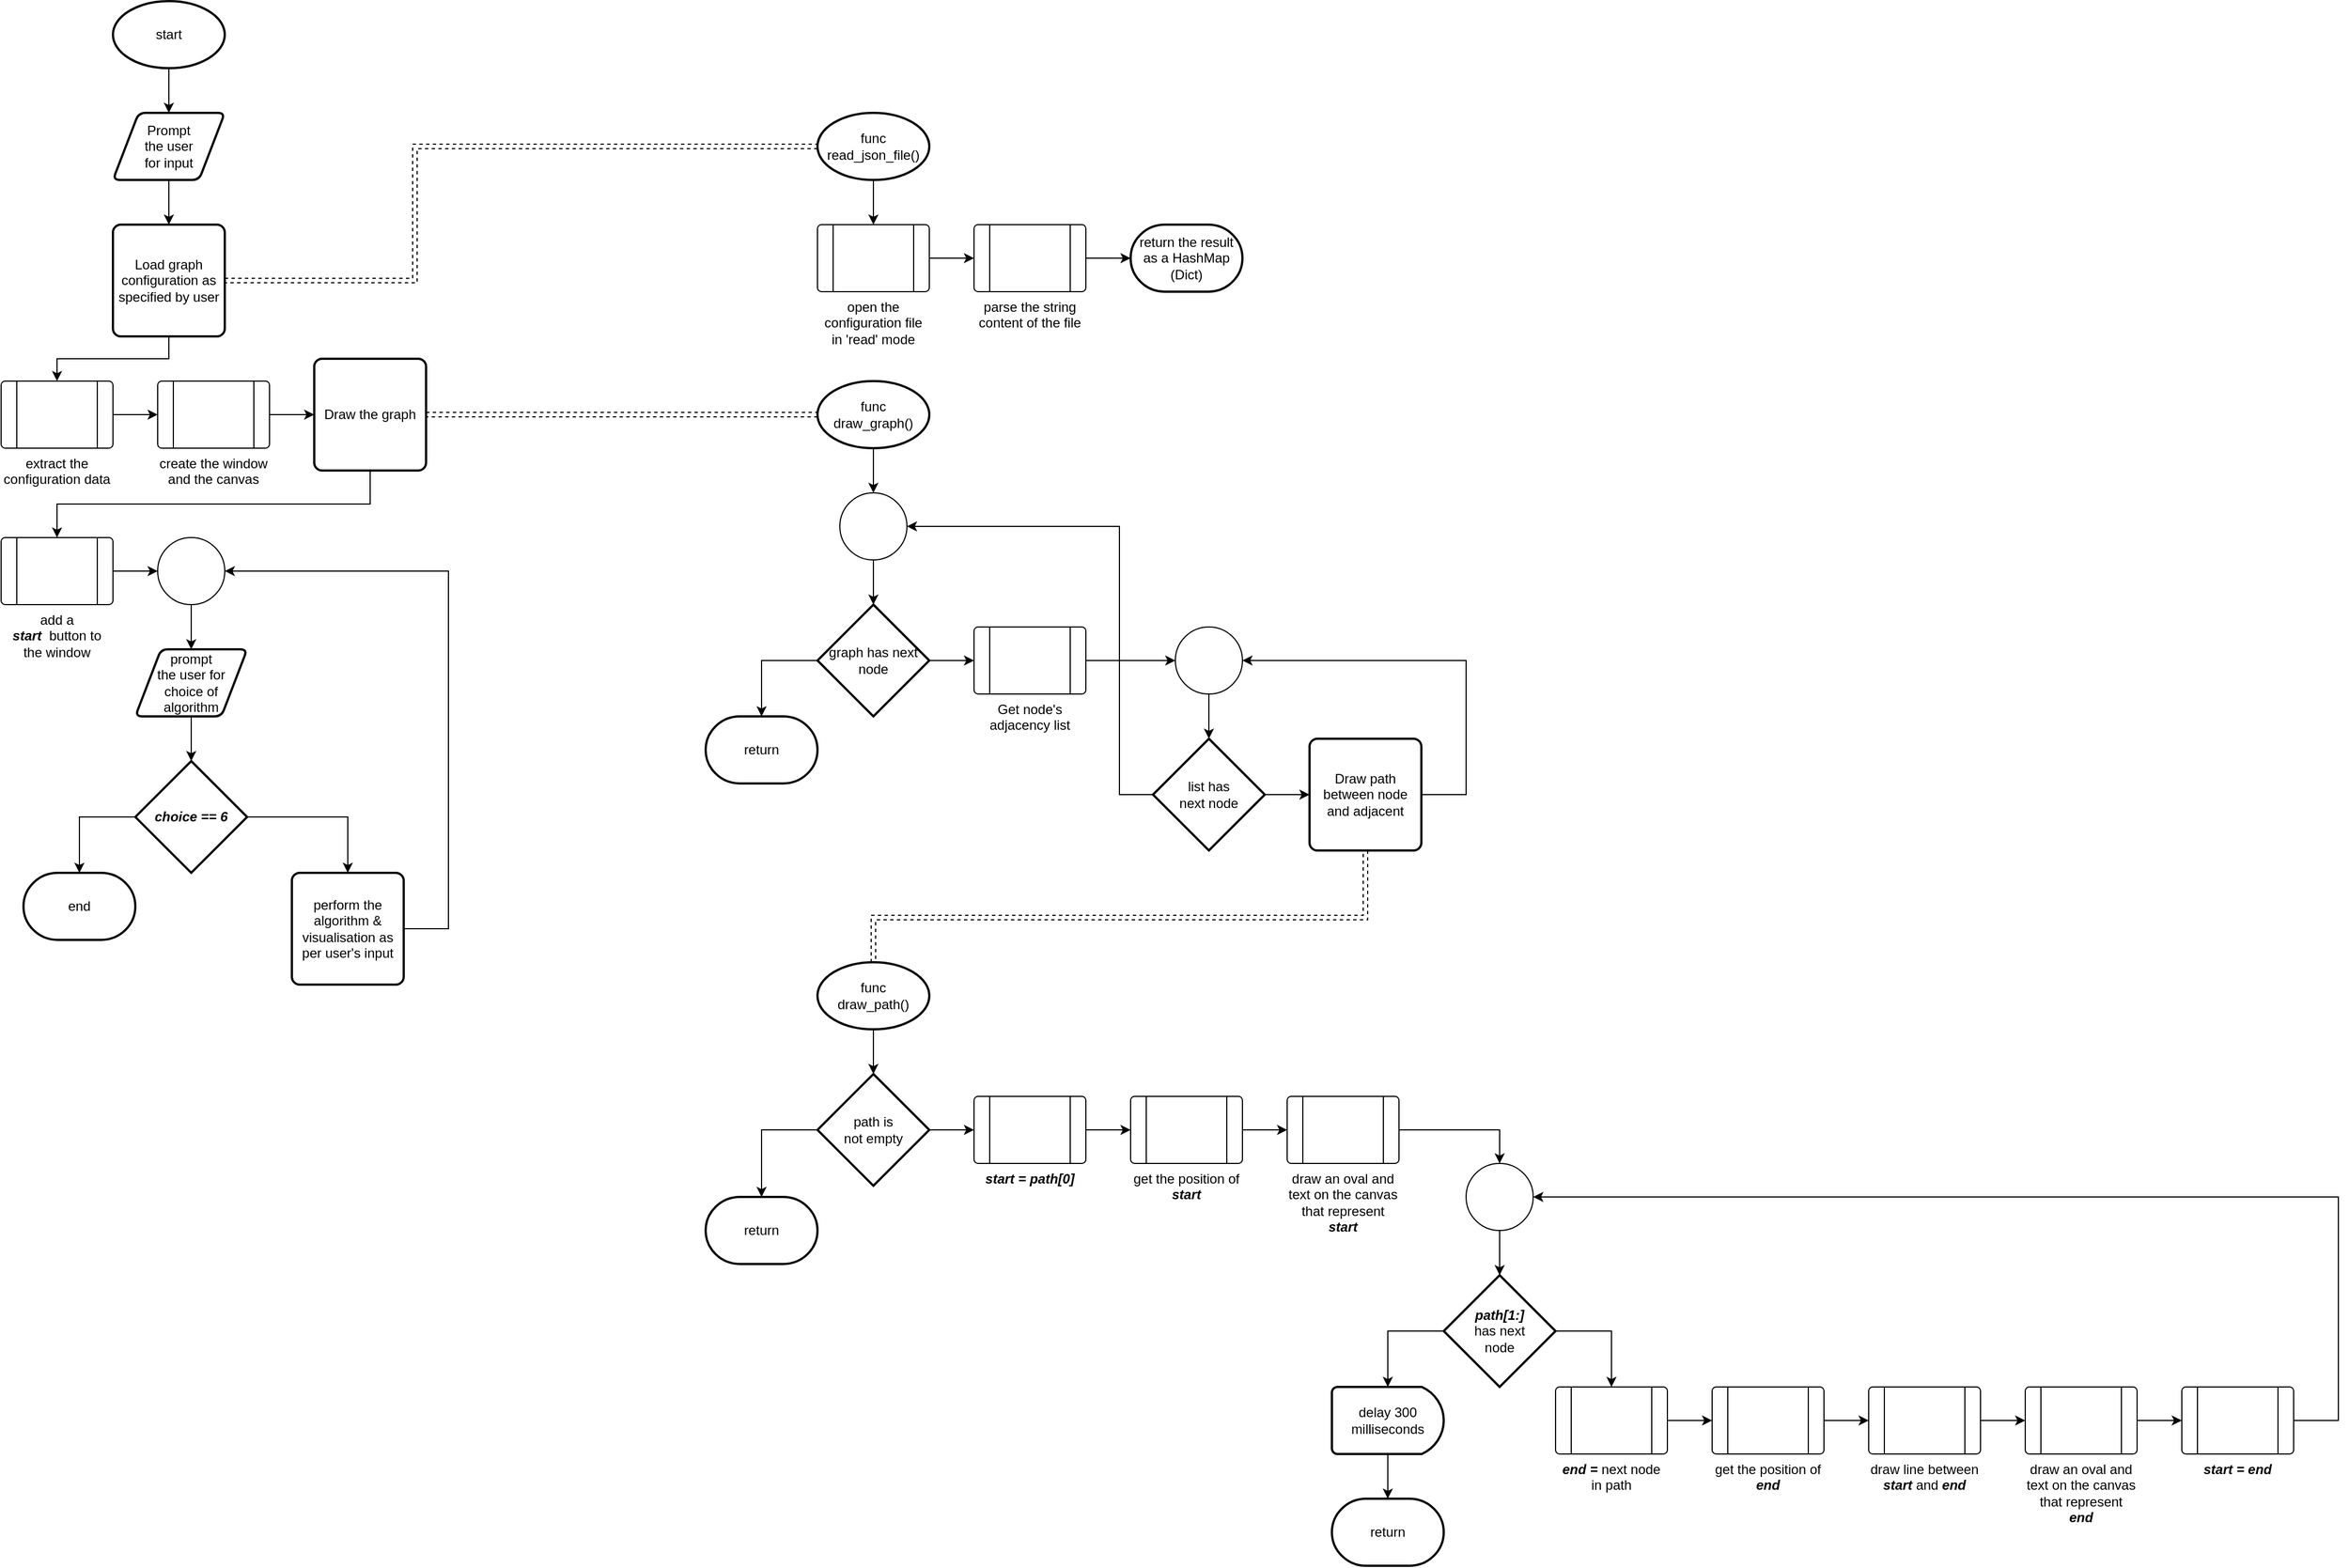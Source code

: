 <mxfile version="13.0.3" type="device"><diagram id="6Xcr9MuuV6kdoOuu3C4A" name="Page-1"><mxGraphModel dx="677" dy="388" grid="1" gridSize="10" guides="1" tooltips="1" connect="1" arrows="1" fold="1" page="1" pageScale="1" pageWidth="3300" pageHeight="2339" math="0" shadow="0"><root><mxCell id="0"/><mxCell id="1" parent="0"/><mxCell id="RHIL8yAoV3_7BZj96_1_-6" style="edgeStyle=orthogonalEdgeStyle;rounded=0;orthogonalLoop=1;jettySize=auto;html=1;dashed=1;shape=link;" edge="1" parent="1" source="RHIL8yAoV3_7BZj96_1_-4" target="RHIL8yAoV3_7BZj96_1_-17"><mxGeometry relative="1" as="geometry"><mxPoint x="680" y="330.034" as="targetPoint"/><Array as="points"><mxPoint x="560" y="430"/><mxPoint x="560" y="310"/></Array></mxGeometry></mxCell><mxCell id="RHIL8yAoV3_7BZj96_1_-19" style="edgeStyle=orthogonalEdgeStyle;rounded=0;orthogonalLoop=1;jettySize=auto;html=1;" edge="1" parent="1" source="RHIL8yAoV3_7BZj96_1_-4" target="RHIL8yAoV3_7BZj96_1_-18"><mxGeometry relative="1" as="geometry"/></mxCell><mxCell id="RHIL8yAoV3_7BZj96_1_-4" value="&lt;span&gt;Load graph configuration as specified by user&lt;/span&gt;" style="rounded=1;whiteSpace=wrap;html=1;absoluteArcSize=1;arcSize=14;strokeWidth=2;" vertex="1" parent="1"><mxGeometry x="290" y="380" width="100" height="100" as="geometry"/></mxCell><mxCell id="RHIL8yAoV3_7BZj96_1_-10" style="edgeStyle=orthogonalEdgeStyle;rounded=0;orthogonalLoop=1;jettySize=auto;html=1;" edge="1" parent="1" source="RHIL8yAoV3_7BZj96_1_-17" target="RHIL8yAoV3_7BZj96_1_-9"><mxGeometry relative="1" as="geometry"><mxPoint x="970" y="340.0" as="sourcePoint"/></mxGeometry></mxCell><mxCell id="RHIL8yAoV3_7BZj96_1_-15" style="edgeStyle=orthogonalEdgeStyle;rounded=0;orthogonalLoop=1;jettySize=auto;html=1;" edge="1" parent="1" source="RHIL8yAoV3_7BZj96_1_-7" target="RHIL8yAoV3_7BZj96_1_-14"><mxGeometry relative="1" as="geometry"/></mxCell><mxCell id="RHIL8yAoV3_7BZj96_1_-7" value="parse the string content of the file" style="verticalLabelPosition=bottom;verticalAlign=top;html=1;shape=process;whiteSpace=wrap;rounded=1;size=0.14;arcSize=6;" vertex="1" parent="1"><mxGeometry x="1060" y="380" width="100" height="60" as="geometry"/></mxCell><mxCell id="RHIL8yAoV3_7BZj96_1_-11" style="edgeStyle=orthogonalEdgeStyle;rounded=0;orthogonalLoop=1;jettySize=auto;html=1;" edge="1" parent="1" source="RHIL8yAoV3_7BZj96_1_-9" target="RHIL8yAoV3_7BZj96_1_-7"><mxGeometry relative="1" as="geometry"/></mxCell><mxCell id="RHIL8yAoV3_7BZj96_1_-9" value="open the configuration file in 'read' mode" style="verticalLabelPosition=bottom;verticalAlign=top;html=1;shape=process;whiteSpace=wrap;rounded=1;size=0.14;arcSize=6;" vertex="1" parent="1"><mxGeometry x="920" y="380" width="100" height="60" as="geometry"/></mxCell><mxCell id="RHIL8yAoV3_7BZj96_1_-13" style="edgeStyle=orthogonalEdgeStyle;rounded=0;orthogonalLoop=1;jettySize=auto;html=1;" edge="1" parent="1" source="RHIL8yAoV3_7BZj96_1_-86" target="RHIL8yAoV3_7BZj96_1_-4"><mxGeometry relative="1" as="geometry"/></mxCell><mxCell id="RHIL8yAoV3_7BZj96_1_-12" value="start" style="strokeWidth=2;html=1;shape=mxgraph.flowchart.start_1;whiteSpace=wrap;" vertex="1" parent="1"><mxGeometry x="290" y="180" width="100" height="60" as="geometry"/></mxCell><mxCell id="RHIL8yAoV3_7BZj96_1_-14" value="return the result as a HashMap (Dict)" style="strokeWidth=2;html=1;shape=mxgraph.flowchart.terminator;whiteSpace=wrap;" vertex="1" parent="1"><mxGeometry x="1200" y="380" width="100" height="60" as="geometry"/></mxCell><mxCell id="RHIL8yAoV3_7BZj96_1_-17" value="&lt;span&gt;func read_json_file()&lt;/span&gt;" style="strokeWidth=2;html=1;shape=mxgraph.flowchart.start_1;whiteSpace=wrap;" vertex="1" parent="1"><mxGeometry x="920" y="280" width="100" height="60" as="geometry"/></mxCell><mxCell id="RHIL8yAoV3_7BZj96_1_-21" style="edgeStyle=orthogonalEdgeStyle;rounded=0;orthogonalLoop=1;jettySize=auto;html=1;" edge="1" parent="1" source="RHIL8yAoV3_7BZj96_1_-18" target="RHIL8yAoV3_7BZj96_1_-20"><mxGeometry relative="1" as="geometry"/></mxCell><mxCell id="RHIL8yAoV3_7BZj96_1_-18" value="extract the configuration data" style="verticalLabelPosition=bottom;verticalAlign=top;html=1;shape=process;whiteSpace=wrap;rounded=1;size=0.14;arcSize=6;" vertex="1" parent="1"><mxGeometry x="190" y="520" width="100" height="60" as="geometry"/></mxCell><mxCell id="RHIL8yAoV3_7BZj96_1_-23" style="edgeStyle=orthogonalEdgeStyle;rounded=0;orthogonalLoop=1;jettySize=auto;html=1;" edge="1" parent="1" source="RHIL8yAoV3_7BZj96_1_-20" target="RHIL8yAoV3_7BZj96_1_-22"><mxGeometry relative="1" as="geometry"/></mxCell><mxCell id="RHIL8yAoV3_7BZj96_1_-20" value="create the window and the canvas" style="verticalLabelPosition=bottom;verticalAlign=top;html=1;shape=process;whiteSpace=wrap;rounded=1;size=0.14;arcSize=6;" vertex="1" parent="1"><mxGeometry x="330" y="520" width="100" height="60" as="geometry"/></mxCell><mxCell id="RHIL8yAoV3_7BZj96_1_-79" style="edgeStyle=orthogonalEdgeStyle;rounded=0;orthogonalLoop=1;jettySize=auto;html=1;" edge="1" parent="1" source="RHIL8yAoV3_7BZj96_1_-22" target="RHIL8yAoV3_7BZj96_1_-78"><mxGeometry relative="1" as="geometry"><Array as="points"><mxPoint x="520" y="630"/><mxPoint x="240" y="630"/></Array></mxGeometry></mxCell><mxCell id="RHIL8yAoV3_7BZj96_1_-22" value="Draw the graph" style="rounded=1;whiteSpace=wrap;html=1;absoluteArcSize=1;arcSize=14;strokeWidth=2;" vertex="1" parent="1"><mxGeometry x="470" y="500" width="100" height="100" as="geometry"/></mxCell><mxCell id="RHIL8yAoV3_7BZj96_1_-28" style="edgeStyle=orthogonalEdgeStyle;rounded=0;orthogonalLoop=1;jettySize=auto;html=1;" edge="1" parent="1" source="RHIL8yAoV3_7BZj96_1_-24" target="RHIL8yAoV3_7BZj96_1_-27"><mxGeometry relative="1" as="geometry"/></mxCell><mxCell id="RHIL8yAoV3_7BZj96_1_-24" value="func&lt;br&gt;draw_graph()" style="strokeWidth=2;html=1;shape=mxgraph.flowchart.start_1;whiteSpace=wrap;" vertex="1" parent="1"><mxGeometry x="920" y="520" width="100" height="60" as="geometry"/></mxCell><mxCell id="RHIL8yAoV3_7BZj96_1_-26" style="edgeStyle=orthogonalEdgeStyle;rounded=0;orthogonalLoop=1;jettySize=auto;html=1;dashed=1;shape=link;" edge="1" parent="1" source="RHIL8yAoV3_7BZj96_1_-22" target="RHIL8yAoV3_7BZj96_1_-24"><mxGeometry relative="1" as="geometry"><mxPoint x="650" y="550" as="sourcePoint"/><mxPoint x="770" y="320" as="targetPoint"/><Array as="points"/></mxGeometry></mxCell><mxCell id="RHIL8yAoV3_7BZj96_1_-30" style="edgeStyle=orthogonalEdgeStyle;rounded=0;orthogonalLoop=1;jettySize=auto;html=1;" edge="1" parent="1" source="RHIL8yAoV3_7BZj96_1_-27" target="RHIL8yAoV3_7BZj96_1_-29"><mxGeometry relative="1" as="geometry"/></mxCell><mxCell id="RHIL8yAoV3_7BZj96_1_-27" value="" style="verticalLabelPosition=bottom;verticalAlign=top;html=1;shape=mxgraph.flowchart.on-page_reference;" vertex="1" parent="1"><mxGeometry x="940" y="620" width="60" height="60" as="geometry"/></mxCell><mxCell id="RHIL8yAoV3_7BZj96_1_-32" style="edgeStyle=orthogonalEdgeStyle;rounded=0;orthogonalLoop=1;jettySize=auto;html=1;" edge="1" parent="1" source="RHIL8yAoV3_7BZj96_1_-29" target="RHIL8yAoV3_7BZj96_1_-31"><mxGeometry relative="1" as="geometry"><Array as="points"><mxPoint x="870" y="770"/></Array></mxGeometry></mxCell><mxCell id="RHIL8yAoV3_7BZj96_1_-34" style="edgeStyle=orthogonalEdgeStyle;rounded=0;orthogonalLoop=1;jettySize=auto;html=1;" edge="1" parent="1" source="RHIL8yAoV3_7BZj96_1_-29" target="RHIL8yAoV3_7BZj96_1_-33"><mxGeometry relative="1" as="geometry"/></mxCell><mxCell id="RHIL8yAoV3_7BZj96_1_-29" value="graph has next node" style="strokeWidth=2;html=1;shape=mxgraph.flowchart.decision;whiteSpace=wrap;" vertex="1" parent="1"><mxGeometry x="920" y="720" width="100" height="100" as="geometry"/></mxCell><mxCell id="RHIL8yAoV3_7BZj96_1_-31" value="return" style="strokeWidth=2;html=1;shape=mxgraph.flowchart.terminator;whiteSpace=wrap;" vertex="1" parent="1"><mxGeometry x="820" y="820" width="100" height="60" as="geometry"/></mxCell><mxCell id="RHIL8yAoV3_7BZj96_1_-36" style="edgeStyle=orthogonalEdgeStyle;rounded=0;orthogonalLoop=1;jettySize=auto;html=1;" edge="1" parent="1" source="RHIL8yAoV3_7BZj96_1_-75" target="RHIL8yAoV3_7BZj96_1_-35"><mxGeometry relative="1" as="geometry"><Array as="points"><mxPoint x="1270" y="770"/></Array></mxGeometry></mxCell><mxCell id="RHIL8yAoV3_7BZj96_1_-33" value="Get node's adjacency list" style="verticalLabelPosition=bottom;verticalAlign=top;html=1;shape=process;whiteSpace=wrap;rounded=1;size=0.14;arcSize=6;" vertex="1" parent="1"><mxGeometry x="1060" y="740" width="100" height="60" as="geometry"/></mxCell><mxCell id="RHIL8yAoV3_7BZj96_1_-37" style="edgeStyle=orthogonalEdgeStyle;rounded=0;orthogonalLoop=1;jettySize=auto;html=1;" edge="1" parent="1" source="RHIL8yAoV3_7BZj96_1_-35" target="RHIL8yAoV3_7BZj96_1_-27"><mxGeometry relative="1" as="geometry"><Array as="points"><mxPoint x="1190" y="890"/><mxPoint x="1190" y="650"/></Array></mxGeometry></mxCell><mxCell id="RHIL8yAoV3_7BZj96_1_-39" style="edgeStyle=orthogonalEdgeStyle;rounded=0;orthogonalLoop=1;jettySize=auto;html=1;" edge="1" parent="1" source="RHIL8yAoV3_7BZj96_1_-35" target="RHIL8yAoV3_7BZj96_1_-38"><mxGeometry relative="1" as="geometry"/></mxCell><mxCell id="RHIL8yAoV3_7BZj96_1_-35" value="list has&lt;br&gt;next node" style="strokeWidth=2;html=1;shape=mxgraph.flowchart.decision;whiteSpace=wrap;" vertex="1" parent="1"><mxGeometry x="1220" y="840" width="100" height="100" as="geometry"/></mxCell><mxCell id="RHIL8yAoV3_7BZj96_1_-77" style="edgeStyle=orthogonalEdgeStyle;rounded=0;orthogonalLoop=1;jettySize=auto;html=1;" edge="1" parent="1" source="RHIL8yAoV3_7BZj96_1_-38" target="RHIL8yAoV3_7BZj96_1_-75"><mxGeometry relative="1" as="geometry"><Array as="points"><mxPoint x="1500" y="890"/><mxPoint x="1500" y="770"/></Array></mxGeometry></mxCell><mxCell id="RHIL8yAoV3_7BZj96_1_-38" value="Draw path between node and adjacent" style="rounded=1;whiteSpace=wrap;html=1;absoluteArcSize=1;arcSize=14;strokeWidth=2;" vertex="1" parent="1"><mxGeometry x="1360" y="840" width="100" height="100" as="geometry"/></mxCell><mxCell id="RHIL8yAoV3_7BZj96_1_-43" style="edgeStyle=orthogonalEdgeStyle;rounded=0;orthogonalLoop=1;jettySize=auto;html=1;" edge="1" parent="1" source="RHIL8yAoV3_7BZj96_1_-40" target="RHIL8yAoV3_7BZj96_1_-42"><mxGeometry relative="1" as="geometry"/></mxCell><mxCell id="RHIL8yAoV3_7BZj96_1_-40" value="func &lt;br&gt;draw_path()" style="strokeWidth=2;html=1;shape=mxgraph.flowchart.start_1;whiteSpace=wrap;" vertex="1" parent="1"><mxGeometry x="920" y="1040" width="100" height="60" as="geometry"/></mxCell><mxCell id="RHIL8yAoV3_7BZj96_1_-41" style="edgeStyle=orthogonalEdgeStyle;rounded=0;orthogonalLoop=1;jettySize=auto;html=1;dashed=1;shape=link;" edge="1" parent="1" source="RHIL8yAoV3_7BZj96_1_-40" target="RHIL8yAoV3_7BZj96_1_-38"><mxGeometry relative="1" as="geometry"><mxPoint x="1110" y="1020" as="sourcePoint"/><mxPoint x="1300" y="1020" as="targetPoint"/><Array as="points"><mxPoint x="970" y="1000"/><mxPoint x="1410" y="1000"/></Array></mxGeometry></mxCell><mxCell id="RHIL8yAoV3_7BZj96_1_-45" style="edgeStyle=orthogonalEdgeStyle;rounded=0;orthogonalLoop=1;jettySize=auto;html=1;" edge="1" parent="1" source="RHIL8yAoV3_7BZj96_1_-42" target="RHIL8yAoV3_7BZj96_1_-44"><mxGeometry relative="1" as="geometry"><Array as="points"><mxPoint x="870" y="1190"/><mxPoint x="870" y="1230"/><mxPoint x="870" y="1230"/></Array></mxGeometry></mxCell><mxCell id="RHIL8yAoV3_7BZj96_1_-47" style="edgeStyle=orthogonalEdgeStyle;rounded=0;orthogonalLoop=1;jettySize=auto;html=1;" edge="1" parent="1" source="RHIL8yAoV3_7BZj96_1_-42" target="RHIL8yAoV3_7BZj96_1_-46"><mxGeometry relative="1" as="geometry"/></mxCell><mxCell id="RHIL8yAoV3_7BZj96_1_-42" value="path is &lt;br&gt;not empty" style="strokeWidth=2;html=1;shape=mxgraph.flowchart.decision;whiteSpace=wrap;" vertex="1" parent="1"><mxGeometry x="920" y="1140" width="100" height="100" as="geometry"/></mxCell><mxCell id="RHIL8yAoV3_7BZj96_1_-44" value="return" style="strokeWidth=2;html=1;shape=mxgraph.flowchart.terminator;whiteSpace=wrap;" vertex="1" parent="1"><mxGeometry x="820" y="1250" width="100" height="60" as="geometry"/></mxCell><mxCell id="RHIL8yAoV3_7BZj96_1_-50" style="edgeStyle=orthogonalEdgeStyle;rounded=0;orthogonalLoop=1;jettySize=auto;html=1;" edge="1" parent="1" source="RHIL8yAoV3_7BZj96_1_-46" target="RHIL8yAoV3_7BZj96_1_-49"><mxGeometry relative="1" as="geometry"/></mxCell><mxCell id="RHIL8yAoV3_7BZj96_1_-46" value="&lt;b&gt;&lt;i&gt;start = path[0]&lt;/i&gt;&lt;/b&gt;" style="verticalLabelPosition=bottom;verticalAlign=top;html=1;shape=process;whiteSpace=wrap;rounded=1;size=0.14;arcSize=6;" vertex="1" parent="1"><mxGeometry x="1060" y="1160" width="100" height="60" as="geometry"/></mxCell><mxCell id="RHIL8yAoV3_7BZj96_1_-54" value="" style="edgeStyle=orthogonalEdgeStyle;rounded=0;orthogonalLoop=1;jettySize=auto;html=1;" edge="1" parent="1" source="RHIL8yAoV3_7BZj96_1_-49" target="RHIL8yAoV3_7BZj96_1_-53"><mxGeometry relative="1" as="geometry"/></mxCell><mxCell id="RHIL8yAoV3_7BZj96_1_-49" value="get the position of &lt;b&gt;&lt;i&gt;start&lt;/i&gt;&lt;/b&gt;" style="verticalLabelPosition=bottom;verticalAlign=top;html=1;shape=process;whiteSpace=wrap;rounded=1;size=0.14;arcSize=6;" vertex="1" parent="1"><mxGeometry x="1200" y="1160" width="100" height="60" as="geometry"/></mxCell><mxCell id="RHIL8yAoV3_7BZj96_1_-56" style="edgeStyle=orthogonalEdgeStyle;rounded=0;orthogonalLoop=1;jettySize=auto;html=1;" edge="1" parent="1" source="RHIL8yAoV3_7BZj96_1_-57" target="RHIL8yAoV3_7BZj96_1_-55"><mxGeometry relative="1" as="geometry"/></mxCell><mxCell id="RHIL8yAoV3_7BZj96_1_-53" value="draw an oval and text on the canvas that represent &lt;b&gt;&lt;i&gt;start&lt;/i&gt;&lt;/b&gt;" style="verticalLabelPosition=bottom;verticalAlign=top;html=1;shape=process;whiteSpace=wrap;rounded=1;size=0.14;arcSize=6;" vertex="1" parent="1"><mxGeometry x="1340" y="1160" width="100" height="60" as="geometry"/></mxCell><mxCell id="RHIL8yAoV3_7BZj96_1_-60" style="edgeStyle=orthogonalEdgeStyle;rounded=0;orthogonalLoop=1;jettySize=auto;html=1;" edge="1" parent="1" source="RHIL8yAoV3_7BZj96_1_-55" target="RHIL8yAoV3_7BZj96_1_-59"><mxGeometry relative="1" as="geometry"><Array as="points"><mxPoint x="1430" y="1370"/></Array></mxGeometry></mxCell><mxCell id="RHIL8yAoV3_7BZj96_1_-64" style="edgeStyle=orthogonalEdgeStyle;rounded=0;orthogonalLoop=1;jettySize=auto;html=1;" edge="1" parent="1" source="RHIL8yAoV3_7BZj96_1_-55" target="RHIL8yAoV3_7BZj96_1_-63"><mxGeometry relative="1" as="geometry"><Array as="points"><mxPoint x="1630" y="1370"/></Array></mxGeometry></mxCell><mxCell id="RHIL8yAoV3_7BZj96_1_-55" value="&lt;b&gt;&lt;i&gt;path[1:]&lt;/i&gt;&lt;/b&gt; &lt;br&gt;has next &lt;br&gt;node" style="strokeWidth=2;html=1;shape=mxgraph.flowchart.decision;whiteSpace=wrap;" vertex="1" parent="1"><mxGeometry x="1480" y="1320" width="100" height="100" as="geometry"/></mxCell><mxCell id="RHIL8yAoV3_7BZj96_1_-57" value="" style="verticalLabelPosition=bottom;verticalAlign=top;html=1;shape=mxgraph.flowchart.on-page_reference;" vertex="1" parent="1"><mxGeometry x="1500" y="1220" width="60" height="60" as="geometry"/></mxCell><mxCell id="RHIL8yAoV3_7BZj96_1_-58" style="edgeStyle=orthogonalEdgeStyle;rounded=0;orthogonalLoop=1;jettySize=auto;html=1;" edge="1" parent="1" source="RHIL8yAoV3_7BZj96_1_-53" target="RHIL8yAoV3_7BZj96_1_-57"><mxGeometry relative="1" as="geometry"><mxPoint x="1440" y="1190" as="sourcePoint"/><mxPoint x="1530" y="1300" as="targetPoint"/><Array as="points"><mxPoint x="1530" y="1190"/></Array></mxGeometry></mxCell><mxCell id="RHIL8yAoV3_7BZj96_1_-62" style="edgeStyle=orthogonalEdgeStyle;rounded=0;orthogonalLoop=1;jettySize=auto;html=1;" edge="1" parent="1" source="RHIL8yAoV3_7BZj96_1_-59" target="RHIL8yAoV3_7BZj96_1_-61"><mxGeometry relative="1" as="geometry"/></mxCell><mxCell id="RHIL8yAoV3_7BZj96_1_-59" value="delay 300 milliseconds" style="strokeWidth=2;html=1;shape=mxgraph.flowchart.delay;whiteSpace=wrap;" vertex="1" parent="1"><mxGeometry x="1380" y="1420" width="100" height="60" as="geometry"/></mxCell><mxCell id="RHIL8yAoV3_7BZj96_1_-61" value="return" style="strokeWidth=2;html=1;shape=mxgraph.flowchart.terminator;whiteSpace=wrap;" vertex="1" parent="1"><mxGeometry x="1380" y="1520" width="100" height="60" as="geometry"/></mxCell><mxCell id="RHIL8yAoV3_7BZj96_1_-66" style="edgeStyle=orthogonalEdgeStyle;rounded=0;orthogonalLoop=1;jettySize=auto;html=1;" edge="1" parent="1" source="RHIL8yAoV3_7BZj96_1_-63" target="RHIL8yAoV3_7BZj96_1_-65"><mxGeometry relative="1" as="geometry"/></mxCell><mxCell id="RHIL8yAoV3_7BZj96_1_-63" value="&lt;i style=&quot;font-weight: bold&quot;&gt;end = &lt;/i&gt;next node in path" style="verticalLabelPosition=bottom;verticalAlign=top;html=1;shape=process;whiteSpace=wrap;rounded=1;size=0.14;arcSize=6;" vertex="1" parent="1"><mxGeometry x="1580" y="1420" width="100" height="60" as="geometry"/></mxCell><mxCell id="RHIL8yAoV3_7BZj96_1_-71" style="edgeStyle=orthogonalEdgeStyle;rounded=0;orthogonalLoop=1;jettySize=auto;html=1;" edge="1" parent="1" source="RHIL8yAoV3_7BZj96_1_-65" target="RHIL8yAoV3_7BZj96_1_-68"><mxGeometry relative="1" as="geometry"/></mxCell><mxCell id="RHIL8yAoV3_7BZj96_1_-65" value="get the position of &lt;b&gt;&lt;i&gt;end&lt;/i&gt;&lt;/b&gt;" style="verticalLabelPosition=bottom;verticalAlign=top;html=1;shape=process;whiteSpace=wrap;rounded=1;size=0.14;arcSize=6;" vertex="1" parent="1"><mxGeometry x="1720" y="1420" width="100" height="60" as="geometry"/></mxCell><mxCell id="RHIL8yAoV3_7BZj96_1_-73" style="edgeStyle=orthogonalEdgeStyle;rounded=0;orthogonalLoop=1;jettySize=auto;html=1;" edge="1" parent="1" source="RHIL8yAoV3_7BZj96_1_-67" target="RHIL8yAoV3_7BZj96_1_-72"><mxGeometry relative="1" as="geometry"/></mxCell><mxCell id="RHIL8yAoV3_7BZj96_1_-67" value="draw an oval and text on the canvas that represent &lt;b&gt;&lt;i&gt;end&lt;/i&gt;&lt;/b&gt;" style="verticalLabelPosition=bottom;verticalAlign=top;html=1;shape=process;whiteSpace=wrap;rounded=1;size=0.14;arcSize=6;" vertex="1" parent="1"><mxGeometry x="2000" y="1420" width="100" height="60" as="geometry"/></mxCell><mxCell id="RHIL8yAoV3_7BZj96_1_-70" style="edgeStyle=orthogonalEdgeStyle;rounded=0;orthogonalLoop=1;jettySize=auto;html=1;" edge="1" parent="1" source="RHIL8yAoV3_7BZj96_1_-68" target="RHIL8yAoV3_7BZj96_1_-67"><mxGeometry relative="1" as="geometry"/></mxCell><mxCell id="RHIL8yAoV3_7BZj96_1_-68" value="draw line between &lt;i style=&quot;font-weight: bold&quot;&gt;start &lt;/i&gt;and &lt;b&gt;&lt;i&gt;end&lt;/i&gt;&lt;/b&gt;" style="verticalLabelPosition=bottom;verticalAlign=top;html=1;shape=process;whiteSpace=wrap;rounded=1;size=0.14;arcSize=6;" vertex="1" parent="1"><mxGeometry x="1860" y="1420" width="100" height="60" as="geometry"/></mxCell><mxCell id="RHIL8yAoV3_7BZj96_1_-74" style="edgeStyle=orthogonalEdgeStyle;rounded=0;orthogonalLoop=1;jettySize=auto;html=1;" edge="1" parent="1" source="RHIL8yAoV3_7BZj96_1_-72" target="RHIL8yAoV3_7BZj96_1_-57"><mxGeometry relative="1" as="geometry"><Array as="points"><mxPoint x="2280" y="1450"/><mxPoint x="2280" y="1250"/></Array></mxGeometry></mxCell><mxCell id="RHIL8yAoV3_7BZj96_1_-72" value="&lt;b&gt;&lt;i&gt;start = end&lt;/i&gt;&lt;/b&gt;" style="verticalLabelPosition=bottom;verticalAlign=top;html=1;shape=process;whiteSpace=wrap;rounded=1;size=0.14;arcSize=6;" vertex="1" parent="1"><mxGeometry x="2140" y="1420" width="100" height="60" as="geometry"/></mxCell><mxCell id="RHIL8yAoV3_7BZj96_1_-75" value="" style="verticalLabelPosition=bottom;verticalAlign=top;html=1;shape=mxgraph.flowchart.on-page_reference;" vertex="1" parent="1"><mxGeometry x="1240" y="740" width="60" height="60" as="geometry"/></mxCell><mxCell id="RHIL8yAoV3_7BZj96_1_-76" style="edgeStyle=orthogonalEdgeStyle;rounded=0;orthogonalLoop=1;jettySize=auto;html=1;" edge="1" parent="1" source="RHIL8yAoV3_7BZj96_1_-33" target="RHIL8yAoV3_7BZj96_1_-75"><mxGeometry relative="1" as="geometry"><mxPoint x="1160" y="770" as="sourcePoint"/><mxPoint x="1270" y="820" as="targetPoint"/><Array as="points"/></mxGeometry></mxCell><mxCell id="RHIL8yAoV3_7BZj96_1_-81" style="edgeStyle=orthogonalEdgeStyle;rounded=0;orthogonalLoop=1;jettySize=auto;html=1;" edge="1" parent="1" source="RHIL8yAoV3_7BZj96_1_-90" target="RHIL8yAoV3_7BZj96_1_-80"><mxGeometry relative="1" as="geometry"><mxPoint x="290" y="850" as="sourcePoint"/></mxGeometry></mxCell><mxCell id="RHIL8yAoV3_7BZj96_1_-91" style="edgeStyle=orthogonalEdgeStyle;rounded=0;orthogonalLoop=1;jettySize=auto;html=1;" edge="1" parent="1" source="RHIL8yAoV3_7BZj96_1_-78" target="RHIL8yAoV3_7BZj96_1_-90"><mxGeometry relative="1" as="geometry"/></mxCell><mxCell id="RHIL8yAoV3_7BZj96_1_-78" value="add a &lt;i style=&quot;font-weight: bold&quot;&gt;start&amp;nbsp;&lt;/i&gt;&amp;nbsp;button to the window" style="verticalLabelPosition=bottom;verticalAlign=top;html=1;shape=process;whiteSpace=wrap;rounded=1;size=0.14;arcSize=6;" vertex="1" parent="1"><mxGeometry x="190" y="660" width="100" height="60" as="geometry"/></mxCell><mxCell id="RHIL8yAoV3_7BZj96_1_-83" style="edgeStyle=orthogonalEdgeStyle;rounded=0;orthogonalLoop=1;jettySize=auto;html=1;" edge="1" parent="1" source="RHIL8yAoV3_7BZj96_1_-80" target="RHIL8yAoV3_7BZj96_1_-82"><mxGeometry relative="1" as="geometry"/></mxCell><mxCell id="RHIL8yAoV3_7BZj96_1_-80" value="prompt &lt;br&gt;the user for choice of algorithm" style="shape=parallelogram;html=1;strokeWidth=2;perimeter=parallelogramPerimeter;whiteSpace=wrap;rounded=1;arcSize=12;size=0.23;" vertex="1" parent="1"><mxGeometry x="310" y="760" width="100" height="60" as="geometry"/></mxCell><mxCell id="RHIL8yAoV3_7BZj96_1_-85" style="edgeStyle=orthogonalEdgeStyle;rounded=0;orthogonalLoop=1;jettySize=auto;html=1;" edge="1" parent="1" source="RHIL8yAoV3_7BZj96_1_-82" target="RHIL8yAoV3_7BZj96_1_-84"><mxGeometry relative="1" as="geometry"><Array as="points"><mxPoint x="260" y="910"/></Array></mxGeometry></mxCell><mxCell id="RHIL8yAoV3_7BZj96_1_-89" style="edgeStyle=orthogonalEdgeStyle;rounded=0;orthogonalLoop=1;jettySize=auto;html=1;" edge="1" parent="1" source="RHIL8yAoV3_7BZj96_1_-82" target="RHIL8yAoV3_7BZj96_1_-88"><mxGeometry relative="1" as="geometry"><mxPoint x="440" y="920" as="sourcePoint"/><Array as="points"><mxPoint x="500" y="910"/></Array></mxGeometry></mxCell><mxCell id="RHIL8yAoV3_7BZj96_1_-82" value="&lt;b&gt;&lt;i&gt;choice == 6&lt;/i&gt;&lt;/b&gt;" style="strokeWidth=2;html=1;shape=mxgraph.flowchart.decision;whiteSpace=wrap;" vertex="1" parent="1"><mxGeometry x="310" y="860" width="100" height="100" as="geometry"/></mxCell><mxCell id="RHIL8yAoV3_7BZj96_1_-84" value="end" style="strokeWidth=2;html=1;shape=mxgraph.flowchart.terminator;whiteSpace=wrap;" vertex="1" parent="1"><mxGeometry x="210" y="960" width="100" height="60" as="geometry"/></mxCell><mxCell id="RHIL8yAoV3_7BZj96_1_-86" value="&lt;span&gt;Prompt &lt;br&gt;the user &lt;br&gt;for input&lt;/span&gt;" style="shape=parallelogram;html=1;strokeWidth=2;perimeter=parallelogramPerimeter;whiteSpace=wrap;rounded=1;arcSize=12;size=0.23;" vertex="1" parent="1"><mxGeometry x="290" y="280" width="100" height="60" as="geometry"/></mxCell><mxCell id="RHIL8yAoV3_7BZj96_1_-87" style="edgeStyle=orthogonalEdgeStyle;rounded=0;orthogonalLoop=1;jettySize=auto;html=1;" edge="1" parent="1" source="RHIL8yAoV3_7BZj96_1_-12" target="RHIL8yAoV3_7BZj96_1_-86"><mxGeometry relative="1" as="geometry"><mxPoint x="340" y="260" as="sourcePoint"/><mxPoint x="340" y="380" as="targetPoint"/></mxGeometry></mxCell><mxCell id="RHIL8yAoV3_7BZj96_1_-92" style="edgeStyle=orthogonalEdgeStyle;rounded=0;orthogonalLoop=1;jettySize=auto;html=1;" edge="1" parent="1" source="RHIL8yAoV3_7BZj96_1_-88" target="RHIL8yAoV3_7BZj96_1_-90"><mxGeometry relative="1" as="geometry"><Array as="points"><mxPoint x="590" y="1010"/><mxPoint x="590" y="690"/></Array></mxGeometry></mxCell><mxCell id="RHIL8yAoV3_7BZj96_1_-88" value="perform the algorithm &amp;amp; visualisation as per user's input" style="rounded=1;whiteSpace=wrap;html=1;absoluteArcSize=1;arcSize=14;strokeWidth=2;" vertex="1" parent="1"><mxGeometry x="450" y="960" width="100" height="100" as="geometry"/></mxCell><mxCell id="RHIL8yAoV3_7BZj96_1_-90" value="" style="verticalLabelPosition=bottom;verticalAlign=top;html=1;shape=mxgraph.flowchart.on-page_reference;" vertex="1" parent="1"><mxGeometry x="330" y="660" width="60" height="60" as="geometry"/></mxCell></root></mxGraphModel></diagram></mxfile>